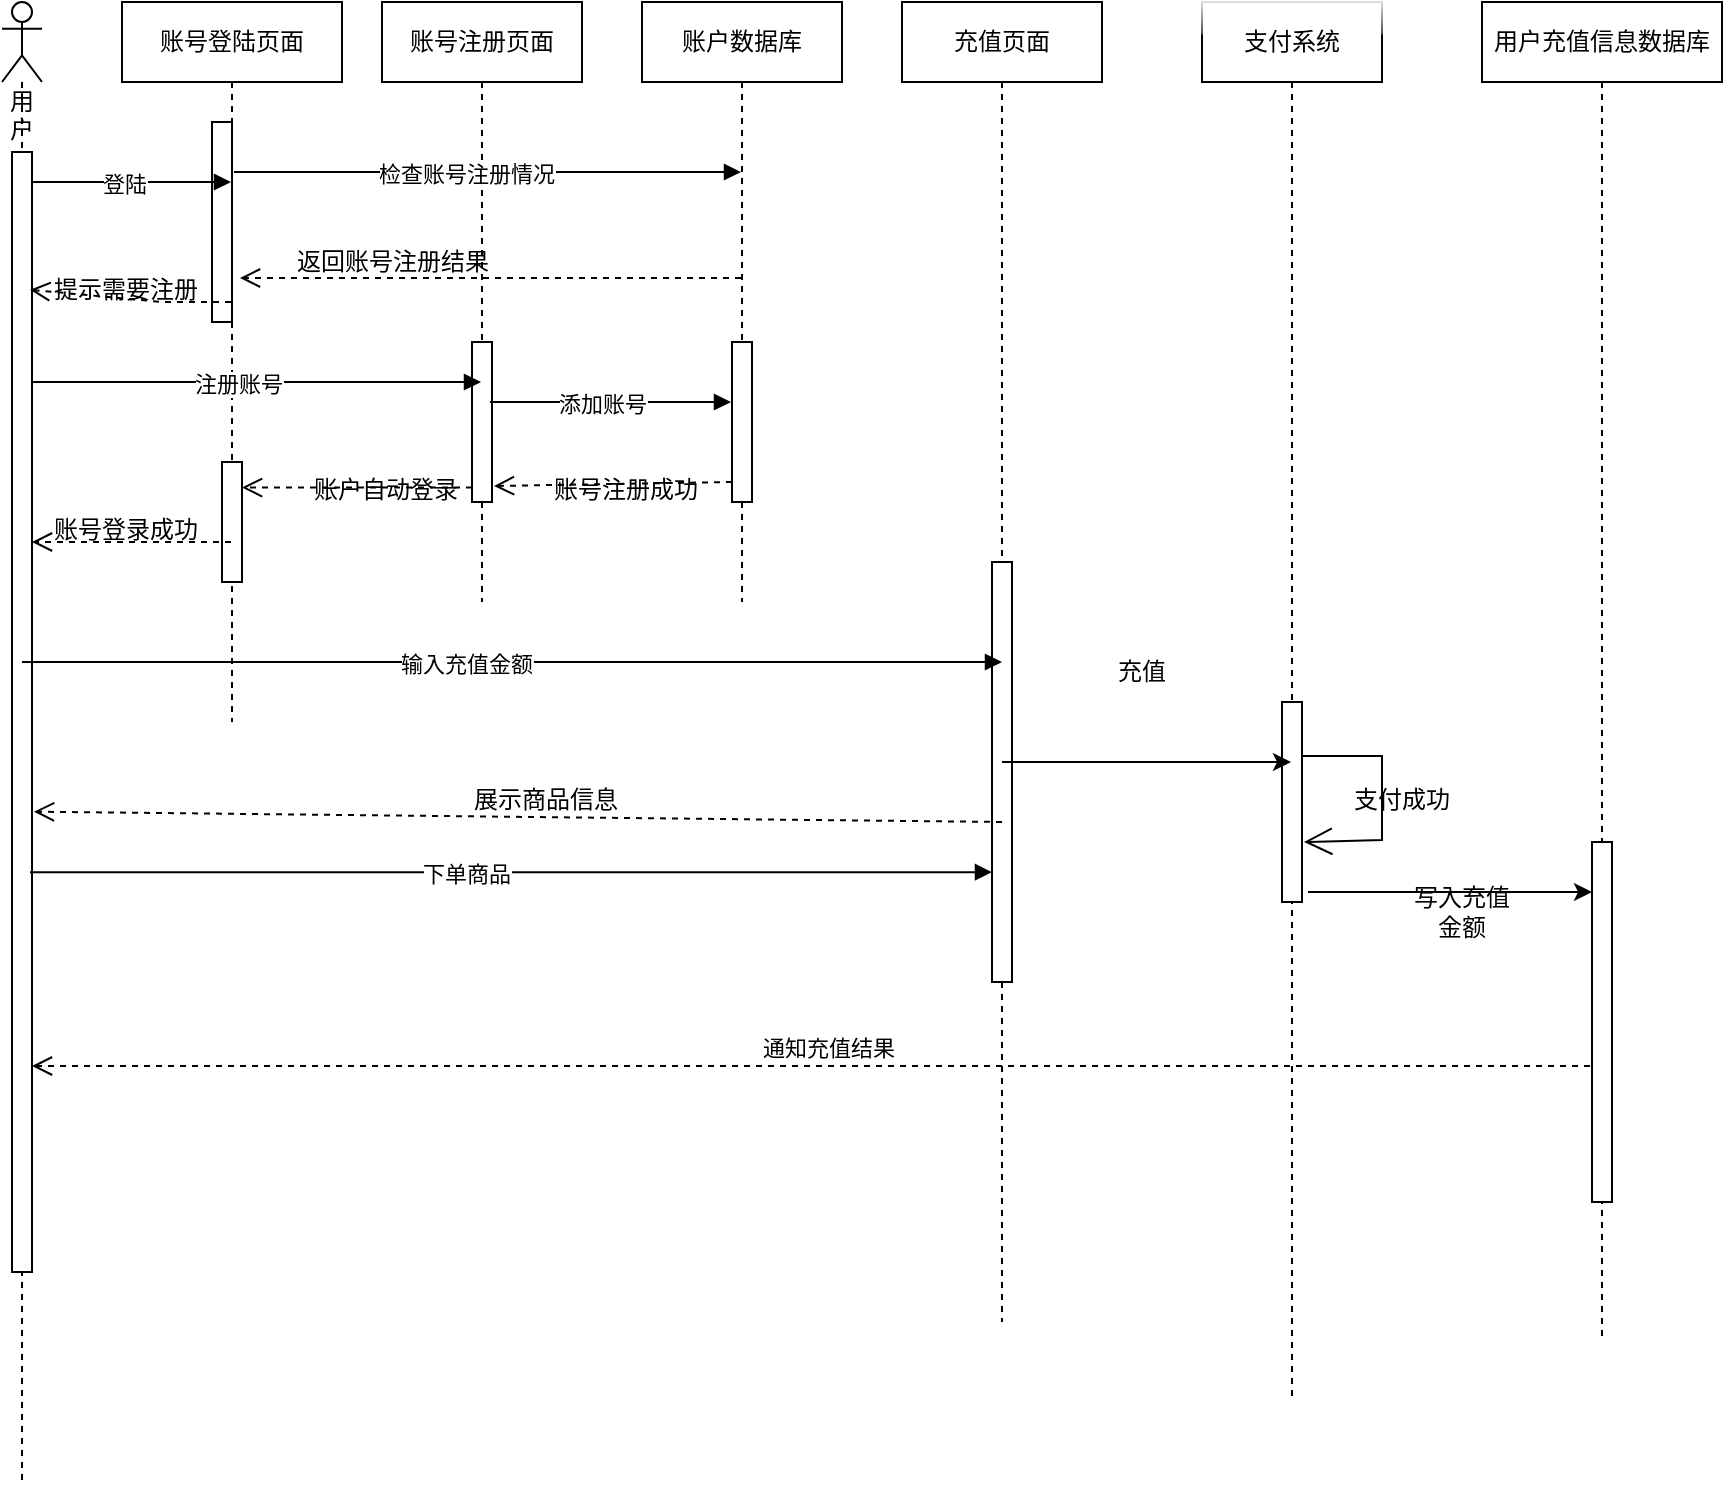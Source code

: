 <mxfile version="16.5.1" type="device"><diagram name="Page-1" id="13e1069c-82ec-6db2-03f1-153e76fe0fe0"><mxGraphModel dx="1018" dy="645" grid="1" gridSize="10" guides="1" tooltips="1" connect="1" arrows="1" fold="1" page="1" pageScale="1" pageWidth="1100" pageHeight="850" background="none" math="0" shadow="0"><root><mxCell id="0"/><mxCell id="1" parent="0"/><mxCell id="hWzBSRss5FS-x5V8_wRJ-12" value="账号登陆页面" style="shape=umlLifeline;perimeter=lifelinePerimeter;whiteSpace=wrap;html=1;container=1;collapsible=0;recursiveResize=0;outlineConnect=0;" parent="1" vertex="1"><mxGeometry x="150" y="40" width="110" height="360" as="geometry"/></mxCell><mxCell id="hWzBSRss5FS-x5V8_wRJ-14" value="" style="html=1;points=[];perimeter=orthogonalPerimeter;" parent="hWzBSRss5FS-x5V8_wRJ-12" vertex="1"><mxGeometry x="45" y="60" width="10" height="100" as="geometry"/></mxCell><mxCell id="hWzBSRss5FS-x5V8_wRJ-43" value="" style="html=1;points=[];perimeter=orthogonalPerimeter;" parent="hWzBSRss5FS-x5V8_wRJ-12" vertex="1"><mxGeometry x="50" y="230" width="10" height="60" as="geometry"/></mxCell><mxCell id="hWzBSRss5FS-x5V8_wRJ-45" value="账号登录成功" style="text;strokeColor=none;fillColor=none;align=left;verticalAlign=top;spacingLeft=4;spacingRight=4;overflow=hidden;rotatable=0;points=[[0,0.5],[1,0.5]];portConstraint=eastwest;" parent="hWzBSRss5FS-x5V8_wRJ-12" vertex="1"><mxGeometry x="-40" y="250" width="100" height="26" as="geometry"/></mxCell><mxCell id="hWzBSRss5FS-x5V8_wRJ-13" value="账户数据库" style="shape=umlLifeline;perimeter=lifelinePerimeter;whiteSpace=wrap;html=1;container=1;collapsible=0;recursiveResize=0;outlineConnect=0;" parent="1" vertex="1"><mxGeometry x="410" y="40" width="100" height="300" as="geometry"/></mxCell><mxCell id="hWzBSRss5FS-x5V8_wRJ-33" value="" style="html=1;points=[];perimeter=orthogonalPerimeter;" parent="hWzBSRss5FS-x5V8_wRJ-13" vertex="1"><mxGeometry x="45" y="170" width="10" height="80" as="geometry"/></mxCell><mxCell id="hWzBSRss5FS-x5V8_wRJ-37" value="账号注册成功" style="text;strokeColor=none;fillColor=none;align=left;verticalAlign=top;spacingLeft=4;spacingRight=4;overflow=hidden;rotatable=0;points=[[0,0.5],[1,0.5]];portConstraint=eastwest;" parent="hWzBSRss5FS-x5V8_wRJ-13" vertex="1"><mxGeometry x="-50" y="230" width="100" height="26" as="geometry"/></mxCell><mxCell id="hWzBSRss5FS-x5V8_wRJ-17" value="充值页面" style="shape=umlLifeline;perimeter=lifelinePerimeter;whiteSpace=wrap;html=1;container=1;collapsible=0;recursiveResize=0;outlineConnect=0;" parent="1" vertex="1"><mxGeometry x="540" y="40" width="100" height="660" as="geometry"/></mxCell><mxCell id="hWzBSRss5FS-x5V8_wRJ-46" value="" style="html=1;points=[];perimeter=orthogonalPerimeter;" parent="hWzBSRss5FS-x5V8_wRJ-17" vertex="1"><mxGeometry x="45" y="280" width="10" height="210" as="geometry"/></mxCell><mxCell id="hWzBSRss5FS-x5V8_wRJ-20" value="用户" style="shape=umlLifeline;participant=umlActor;perimeter=lifelinePerimeter;whiteSpace=wrap;html=1;container=1;collapsible=0;recursiveResize=0;verticalAlign=top;spacingTop=36;outlineConnect=0;" parent="1" vertex="1"><mxGeometry x="90" y="40" width="20" height="740" as="geometry"/></mxCell><mxCell id="hWzBSRss5FS-x5V8_wRJ-23" value="" style="html=1;points=[];perimeter=orthogonalPerimeter;" parent="hWzBSRss5FS-x5V8_wRJ-20" vertex="1"><mxGeometry x="5" y="75" width="10" height="560" as="geometry"/></mxCell><mxCell id="hWzBSRss5FS-x5V8_wRJ-21" value="账号注册页面" style="shape=umlLifeline;perimeter=lifelinePerimeter;whiteSpace=wrap;html=1;container=1;collapsible=0;recursiveResize=0;outlineConnect=0;" parent="1" vertex="1"><mxGeometry x="280" y="40" width="100" height="300" as="geometry"/></mxCell><mxCell id="hWzBSRss5FS-x5V8_wRJ-24" value="返回账号注册结果" style="text;html=1;align=center;verticalAlign=middle;resizable=0;points=[];autosize=1;strokeColor=none;fillColor=none;" parent="hWzBSRss5FS-x5V8_wRJ-21" vertex="1"><mxGeometry x="-50" y="120" width="110" height="20" as="geometry"/></mxCell><mxCell id="hWzBSRss5FS-x5V8_wRJ-32" value="" style="html=1;points=[];perimeter=orthogonalPerimeter;" parent="hWzBSRss5FS-x5V8_wRJ-21" vertex="1"><mxGeometry x="45" y="170" width="10" height="80" as="geometry"/></mxCell><mxCell id="hWzBSRss5FS-x5V8_wRJ-22" value="用户充值信息数据库" style="shape=umlLifeline;perimeter=lifelinePerimeter;whiteSpace=wrap;html=1;container=1;collapsible=0;recursiveResize=0;outlineConnect=0;" parent="1" vertex="1"><mxGeometry x="830" y="40" width="120" height="670" as="geometry"/></mxCell><mxCell id="hWzBSRss5FS-x5V8_wRJ-47" value="" style="html=1;points=[];perimeter=orthogonalPerimeter;" parent="hWzBSRss5FS-x5V8_wRJ-22" vertex="1"><mxGeometry x="55" y="420" width="10" height="180" as="geometry"/></mxCell><mxCell id="hWzBSRss5FS-x5V8_wRJ-16" value="" style="html=1;verticalAlign=bottom;endArrow=open;dashed=1;endSize=8;rounded=0;entryX=1.4;entryY=0.78;entryDx=0;entryDy=0;entryPerimeter=0;" parent="1" source="hWzBSRss5FS-x5V8_wRJ-13" target="hWzBSRss5FS-x5V8_wRJ-14" edge="1"><mxGeometry x="0.051" y="-23" relative="1" as="geometry"><mxPoint x="420" y="187" as="targetPoint"/><mxPoint x="1" as="offset"/></mxGeometry></mxCell><mxCell id="hWzBSRss5FS-x5V8_wRJ-15" value="检查账号注册情况" style="html=1;verticalAlign=bottom;endArrow=block;rounded=0;exitX=1.1;exitY=0.25;exitDx=0;exitDy=0;exitPerimeter=0;" parent="1" source="hWzBSRss5FS-x5V8_wRJ-14" target="hWzBSRss5FS-x5V8_wRJ-13" edge="1"><mxGeometry x="-0.097" y="10" relative="1" as="geometry"><mxPoint x="530" y="190" as="sourcePoint"/><mxPoint x="380" y="200" as="targetPoint"/><Array as="points"/><mxPoint x="1" y="20" as="offset"/></mxGeometry></mxCell><mxCell id="hWzBSRss5FS-x5V8_wRJ-27" value="注册账号" style="html=1;verticalAlign=bottom;endArrow=block;rounded=0;" parent="1" source="hWzBSRss5FS-x5V8_wRJ-23" target="hWzBSRss5FS-x5V8_wRJ-21" edge="1"><mxGeometry x="-0.097" y="10" relative="1" as="geometry"><mxPoint x="380" y="480" as="sourcePoint"/><mxPoint x="663.5" y="480" as="targetPoint"/><Array as="points"><mxPoint x="320" y="230"/></Array><mxPoint x="1" y="20" as="offset"/></mxGeometry></mxCell><mxCell id="hWzBSRss5FS-x5V8_wRJ-26" value="登陆" style="html=1;verticalAlign=bottom;endArrow=block;rounded=0;" parent="1" source="hWzBSRss5FS-x5V8_wRJ-23" target="hWzBSRss5FS-x5V8_wRJ-12" edge="1"><mxGeometry x="-0.097" y="10" relative="1" as="geometry"><mxPoint x="166.5" y="320" as="sourcePoint"/><mxPoint x="450" y="320" as="targetPoint"/><Array as="points"><mxPoint x="200" y="130"/></Array><mxPoint x="1" y="20" as="offset"/></mxGeometry></mxCell><mxCell id="hWzBSRss5FS-x5V8_wRJ-29" value="" style="html=1;verticalAlign=bottom;endArrow=open;dashed=1;endSize=8;rounded=0;entryX=0.9;entryY=0.123;entryDx=0;entryDy=0;entryPerimeter=0;" parent="1" source="hWzBSRss5FS-x5V8_wRJ-12" target="hWzBSRss5FS-x5V8_wRJ-23" edge="1"><mxGeometry x="0.051" y="-23" relative="1" as="geometry"><mxPoint x="110" y="190" as="targetPoint"/><mxPoint x="170" y="270" as="sourcePoint"/><mxPoint x="1" as="offset"/><Array as="points"><mxPoint x="170" y="190"/></Array></mxGeometry></mxCell><mxCell id="hWzBSRss5FS-x5V8_wRJ-30" value="提示需要注册" style="text;strokeColor=none;fillColor=none;align=left;verticalAlign=top;spacingLeft=4;spacingRight=4;overflow=hidden;rotatable=0;points=[[0,0.5],[1,0.5]];portConstraint=eastwest;" parent="1" vertex="1"><mxGeometry x="110" y="170" width="100" height="26" as="geometry"/></mxCell><mxCell id="hWzBSRss5FS-x5V8_wRJ-34" value="添加账号" style="html=1;verticalAlign=bottom;endArrow=block;rounded=0;entryX=-0.05;entryY=0.375;entryDx=0;entryDy=0;entryPerimeter=0;exitX=0.9;exitY=0.375;exitDx=0;exitDy=0;exitPerimeter=0;" parent="1" source="hWzBSRss5FS-x5V8_wRJ-32" target="hWzBSRss5FS-x5V8_wRJ-33" edge="1"><mxGeometry x="-0.097" y="10" relative="1" as="geometry"><mxPoint x="230" y="380" as="sourcePoint"/><mxPoint x="524.5" y="380" as="targetPoint"/><Array as="points"/><mxPoint x="1" y="20" as="offset"/></mxGeometry></mxCell><mxCell id="hWzBSRss5FS-x5V8_wRJ-35" value="输入充值金额" style="html=1;verticalAlign=bottom;endArrow=block;rounded=0;" parent="1" edge="1"><mxGeometry x="-0.097" y="10" relative="1" as="geometry"><mxPoint x="100" y="370" as="sourcePoint"/><mxPoint x="590" y="370" as="targetPoint"/><Array as="points"><mxPoint x="180" y="370"/><mxPoint x="550" y="370"/></Array><mxPoint x="1" y="20" as="offset"/></mxGeometry></mxCell><mxCell id="hWzBSRss5FS-x5V8_wRJ-36" value="" style="html=1;verticalAlign=bottom;endArrow=open;dashed=1;endSize=8;rounded=0;exitX=0;exitY=0.875;exitDx=0;exitDy=0;exitPerimeter=0;entryX=1.1;entryY=0.9;entryDx=0;entryDy=0;entryPerimeter=0;" parent="1" source="hWzBSRss5FS-x5V8_wRJ-33" target="hWzBSRss5FS-x5V8_wRJ-32" edge="1"><mxGeometry x="0.051" y="-23" relative="1" as="geometry"><mxPoint x="129.5" y="400" as="targetPoint"/><mxPoint x="410" y="400" as="sourcePoint"/><mxPoint x="1" as="offset"/><Array as="points"/></mxGeometry></mxCell><mxCell id="hWzBSRss5FS-x5V8_wRJ-39" value="" style="html=1;verticalAlign=bottom;endArrow=open;dashed=1;endSize=8;rounded=0;startArrow=none;entryX=1;entryY=0.213;entryDx=0;entryDy=0;entryPerimeter=0;" parent="1" source="hWzBSRss5FS-x5V8_wRJ-32" target="hWzBSRss5FS-x5V8_wRJ-43" edge="1"><mxGeometry x="0.051" y="-23" relative="1" as="geometry"><mxPoint x="245" y="287" as="targetPoint"/><mxPoint x="270" y="317.238" as="sourcePoint"/><mxPoint x="1" as="offset"/></mxGeometry></mxCell><mxCell id="hWzBSRss5FS-x5V8_wRJ-42" value="" style="html=1;verticalAlign=bottom;endArrow=open;dashed=1;endSize=8;rounded=0;" parent="1" source="hWzBSRss5FS-x5V8_wRJ-12" target="hWzBSRss5FS-x5V8_wRJ-23" edge="1"><mxGeometry x="0.051" y="-23" relative="1" as="geometry"><mxPoint x="-60" y="360" as="targetPoint"/><mxPoint x="230" y="360" as="sourcePoint"/><mxPoint x="1" as="offset"/><Array as="points"><mxPoint x="160" y="310"/></Array></mxGeometry></mxCell><mxCell id="hWzBSRss5FS-x5V8_wRJ-49" value="支付系统" style="shape=umlLifeline;perimeter=lifelinePerimeter;whiteSpace=wrap;html=1;container=1;collapsible=0;recursiveResize=0;outlineConnect=0;glass=1;" parent="1" vertex="1"><mxGeometry x="690" y="40" width="90" height="700" as="geometry"/></mxCell><mxCell id="v1liMsJavBn457W4bdT1-1" value="" style="endArrow=open;endFill=1;endSize=12;html=1;rounded=0;startArrow=none;exitX=0.9;exitY=0.27;exitDx=0;exitDy=0;exitPerimeter=0;entryX=1.1;entryY=0.7;entryDx=0;entryDy=0;entryPerimeter=0;" edge="1" parent="hWzBSRss5FS-x5V8_wRJ-49" source="hWzBSRss5FS-x5V8_wRJ-58" target="hWzBSRss5FS-x5V8_wRJ-58"><mxGeometry width="160" relative="1" as="geometry"><mxPoint x="50" y="329" as="sourcePoint"/><mxPoint x="45" y="380" as="targetPoint"/><Array as="points"><mxPoint x="90" y="377"/><mxPoint x="90" y="419"/></Array></mxGeometry></mxCell><mxCell id="hWzBSRss5FS-x5V8_wRJ-58" value="" style="html=1;points=[];perimeter=orthogonalPerimeter;" parent="hWzBSRss5FS-x5V8_wRJ-49" vertex="1"><mxGeometry x="40" y="350" width="10" height="100" as="geometry"/></mxCell><mxCell id="hWzBSRss5FS-x5V8_wRJ-53" value="" style="html=1;verticalAlign=bottom;endArrow=open;dashed=1;endSize=8;rounded=0;entryX=1.1;entryY=0.589;entryDx=0;entryDy=0;entryPerimeter=0;" parent="1" target="hWzBSRss5FS-x5V8_wRJ-23" edge="1"><mxGeometry x="0.051" y="-23" relative="1" as="geometry"><mxPoint x="230" y="450" as="targetPoint"/><mxPoint x="590" y="450" as="sourcePoint"/><mxPoint x="1" as="offset"/></mxGeometry></mxCell><mxCell id="hWzBSRss5FS-x5V8_wRJ-54" value="展示商品信息" style="text;strokeColor=none;fillColor=none;align=left;verticalAlign=top;spacingLeft=4;spacingRight=4;overflow=hidden;rotatable=0;points=[[0,0.5],[1,0.5]];portConstraint=eastwest;" parent="1" vertex="1"><mxGeometry x="320" y="425" width="100" height="26" as="geometry"/></mxCell><mxCell id="hWzBSRss5FS-x5V8_wRJ-55" value="下单商品" style="html=1;verticalAlign=bottom;endArrow=block;rounded=0;exitX=0.9;exitY=0.643;exitDx=0;exitDy=0;exitPerimeter=0;" parent="1" source="hWzBSRss5FS-x5V8_wRJ-23" target="hWzBSRss5FS-x5V8_wRJ-46" edge="1"><mxGeometry x="-0.097" y="10" relative="1" as="geometry"><mxPoint x="250" y="550" as="sourcePoint"/><mxPoint x="533.5" y="550" as="targetPoint"/><Array as="points"/><mxPoint x="1" y="20" as="offset"/></mxGeometry></mxCell><mxCell id="hWzBSRss5FS-x5V8_wRJ-60" value="账户自动登录" style="text;strokeColor=none;fillColor=none;align=left;verticalAlign=top;spacingLeft=4;spacingRight=4;overflow=hidden;rotatable=0;points=[[0,0.5],[1,0.5]];portConstraint=eastwest;" parent="1" vertex="1"><mxGeometry x="240" y="270" width="100" height="26" as="geometry"/></mxCell><mxCell id="hWzBSRss5FS-x5V8_wRJ-65" value="通知充值结果" style="html=1;verticalAlign=bottom;endArrow=open;dashed=1;endSize=8;rounded=0;exitX=-0.1;exitY=0.622;exitDx=0;exitDy=0;exitPerimeter=0;" parent="1" source="hWzBSRss5FS-x5V8_wRJ-47" edge="1" target="hWzBSRss5FS-x5V8_wRJ-23"><mxGeometry x="-0.021" relative="1" as="geometry"><mxPoint x="720" y="612" as="sourcePoint"/><mxPoint x="100" y="612" as="targetPoint"/><Array as="points"><mxPoint x="420" y="572"/></Array><mxPoint as="offset"/></mxGeometry></mxCell><mxCell id="hWzBSRss5FS-x5V8_wRJ-63" value="支付成功" style="text;strokeColor=none;fillColor=none;align=left;verticalAlign=top;spacingLeft=4;spacingRight=4;overflow=hidden;rotatable=0;points=[[0,0.5],[1,0.5]];portConstraint=eastwest;" parent="1" vertex="1"><mxGeometry x="760" y="425" width="100" height="26" as="geometry"/></mxCell><mxCell id="v1liMsJavBn457W4bdT1-2" value="" style="endArrow=classic;html=1;rounded=0;" edge="1" parent="1" target="hWzBSRss5FS-x5V8_wRJ-49"><mxGeometry width="50" height="50" relative="1" as="geometry"><mxPoint x="590" y="420" as="sourcePoint"/><mxPoint x="510" y="340" as="targetPoint"/><Array as="points"><mxPoint x="620" y="420"/></Array></mxGeometry></mxCell><mxCell id="v1liMsJavBn457W4bdT1-4" value="充值" style="text;html=1;strokeColor=none;fillColor=none;align=center;verticalAlign=middle;whiteSpace=wrap;rounded=0;" vertex="1" parent="1"><mxGeometry x="630" y="360" width="60" height="30" as="geometry"/></mxCell><mxCell id="v1liMsJavBn457W4bdT1-5" value="" style="endArrow=classic;html=1;rounded=0;exitX=1.3;exitY=0.95;exitDx=0;exitDy=0;exitPerimeter=0;" edge="1" parent="1" source="hWzBSRss5FS-x5V8_wRJ-58" target="hWzBSRss5FS-x5V8_wRJ-47"><mxGeometry width="50" height="50" relative="1" as="geometry"><mxPoint x="650" y="570" as="sourcePoint"/><mxPoint x="700" y="520" as="targetPoint"/></mxGeometry></mxCell><mxCell id="v1liMsJavBn457W4bdT1-6" value="写入充值金额" style="text;html=1;strokeColor=none;fillColor=none;align=center;verticalAlign=middle;whiteSpace=wrap;rounded=0;" vertex="1" parent="1"><mxGeometry x="790" y="480" width="60" height="30" as="geometry"/></mxCell></root></mxGraphModel></diagram></mxfile>
